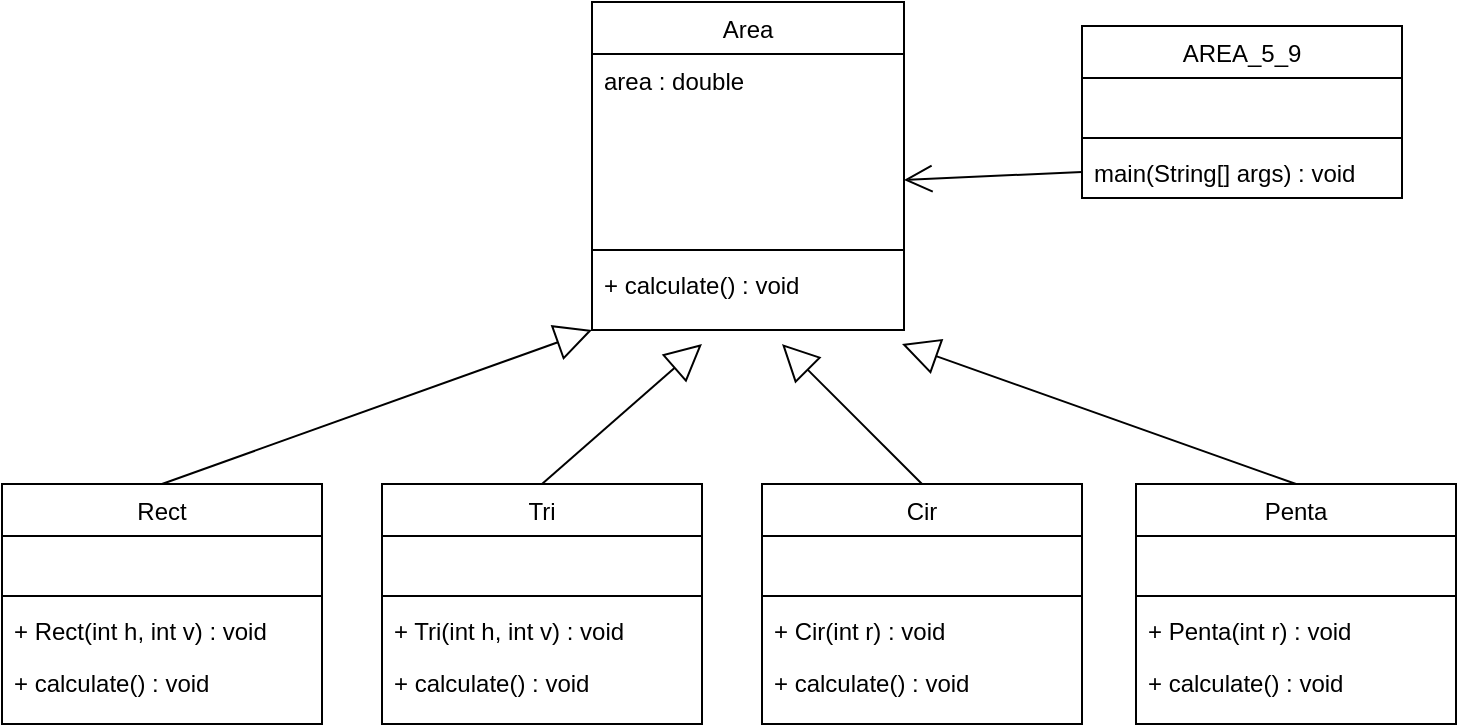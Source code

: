 <mxfile version="14.5.8" type="github">
  <diagram id="C5RBs43oDa-KdzZeNtuy" name="Page-1">
    <mxGraphModel dx="891" dy="554" grid="0" gridSize="10" guides="1" tooltips="1" connect="1" arrows="1" fold="1" page="1" pageScale="1" pageWidth="827" pageHeight="1169" math="0" shadow="0">
      <root>
        <mxCell id="WIyWlLk6GJQsqaUBKTNV-0" />
        <mxCell id="WIyWlLk6GJQsqaUBKTNV-1" parent="WIyWlLk6GJQsqaUBKTNV-0" />
        <mxCell id="zkfFHV4jXpPFQw0GAbJ--6" value="Area" style="swimlane;fontStyle=0;align=center;verticalAlign=top;childLayout=stackLayout;horizontal=1;startSize=26;horizontalStack=0;resizeParent=1;resizeLast=0;collapsible=1;marginBottom=0;rounded=0;shadow=0;strokeWidth=1;" parent="WIyWlLk6GJQsqaUBKTNV-1" vertex="1">
          <mxGeometry x="395" y="149" width="156" height="164" as="geometry">
            <mxRectangle x="130" y="380" width="160" height="26" as="alternateBounds" />
          </mxGeometry>
        </mxCell>
        <mxCell id="zkfFHV4jXpPFQw0GAbJ--7" value="area : double" style="text;align=left;verticalAlign=top;spacingLeft=4;spacingRight=4;overflow=hidden;rotatable=0;points=[[0,0.5],[1,0.5]];portConstraint=eastwest;" parent="zkfFHV4jXpPFQw0GAbJ--6" vertex="1">
          <mxGeometry y="26" width="156" height="94" as="geometry" />
        </mxCell>
        <mxCell id="zkfFHV4jXpPFQw0GAbJ--9" value="" style="line;html=1;strokeWidth=1;align=left;verticalAlign=middle;spacingTop=-1;spacingLeft=3;spacingRight=3;rotatable=0;labelPosition=right;points=[];portConstraint=eastwest;" parent="zkfFHV4jXpPFQw0GAbJ--6" vertex="1">
          <mxGeometry y="120" width="156" height="8" as="geometry" />
        </mxCell>
        <mxCell id="3-qZjBxoSehJBcelLp9S-2" value="+ calculate() : void" style="text;align=left;verticalAlign=top;spacingLeft=4;spacingRight=4;overflow=hidden;rotatable=0;points=[[0,0.5],[1,0.5]];portConstraint=eastwest;fontStyle=0" parent="zkfFHV4jXpPFQw0GAbJ--6" vertex="1">
          <mxGeometry y="128" width="156" height="36" as="geometry" />
        </mxCell>
        <mxCell id="3-qZjBxoSehJBcelLp9S-3" value="Rect" style="swimlane;fontStyle=0;align=center;verticalAlign=top;childLayout=stackLayout;horizontal=1;startSize=26;horizontalStack=0;resizeParent=1;resizeLast=0;collapsible=1;marginBottom=0;rounded=0;shadow=0;strokeWidth=1;" parent="WIyWlLk6GJQsqaUBKTNV-1" vertex="1">
          <mxGeometry x="100" y="390" width="160" height="120" as="geometry">
            <mxRectangle x="550" y="140" width="160" height="26" as="alternateBounds" />
          </mxGeometry>
        </mxCell>
        <mxCell id="3-qZjBxoSehJBcelLp9S-7" value=" " style="text;align=left;verticalAlign=top;spacingLeft=4;spacingRight=4;overflow=hidden;rotatable=0;points=[[0,0.5],[1,0.5]];portConstraint=eastwest;rounded=0;shadow=0;html=0;" parent="3-qZjBxoSehJBcelLp9S-3" vertex="1">
          <mxGeometry y="26" width="160" height="26" as="geometry" />
        </mxCell>
        <mxCell id="3-qZjBxoSehJBcelLp9S-9" value="" style="line;html=1;strokeWidth=1;align=left;verticalAlign=middle;spacingTop=-1;spacingLeft=3;spacingRight=3;rotatable=0;labelPosition=right;points=[];portConstraint=eastwest;" parent="3-qZjBxoSehJBcelLp9S-3" vertex="1">
          <mxGeometry y="52" width="160" height="8" as="geometry" />
        </mxCell>
        <mxCell id="3-qZjBxoSehJBcelLp9S-10" value="+ Rect(int h, int v) : void" style="text;align=left;verticalAlign=top;spacingLeft=4;spacingRight=4;overflow=hidden;rotatable=0;points=[[0,0.5],[1,0.5]];portConstraint=eastwest;" parent="3-qZjBxoSehJBcelLp9S-3" vertex="1">
          <mxGeometry y="60" width="160" height="26" as="geometry" />
        </mxCell>
        <mxCell id="3-qZjBxoSehJBcelLp9S-11" value="+ calculate() : void" style="text;align=left;verticalAlign=top;spacingLeft=4;spacingRight=4;overflow=hidden;rotatable=0;points=[[0,0.5],[1,0.5]];portConstraint=eastwest;" parent="3-qZjBxoSehJBcelLp9S-3" vertex="1">
          <mxGeometry y="86" width="160" height="26" as="geometry" />
        </mxCell>
        <mxCell id="3-qZjBxoSehJBcelLp9S-12" value="Penta" style="swimlane;fontStyle=0;align=center;verticalAlign=top;childLayout=stackLayout;horizontal=1;startSize=26;horizontalStack=0;resizeParent=1;resizeLast=0;collapsible=1;marginBottom=0;rounded=0;shadow=0;strokeWidth=1;" parent="WIyWlLk6GJQsqaUBKTNV-1" vertex="1">
          <mxGeometry x="667" y="390" width="160" height="120" as="geometry">
            <mxRectangle x="550" y="140" width="160" height="26" as="alternateBounds" />
          </mxGeometry>
        </mxCell>
        <mxCell id="3-qZjBxoSehJBcelLp9S-13" value=" " style="text;align=left;verticalAlign=top;spacingLeft=4;spacingRight=4;overflow=hidden;rotatable=0;points=[[0,0.5],[1,0.5]];portConstraint=eastwest;rounded=0;shadow=0;html=0;" parent="3-qZjBxoSehJBcelLp9S-12" vertex="1">
          <mxGeometry y="26" width="160" height="26" as="geometry" />
        </mxCell>
        <mxCell id="3-qZjBxoSehJBcelLp9S-14" value="" style="line;html=1;strokeWidth=1;align=left;verticalAlign=middle;spacingTop=-1;spacingLeft=3;spacingRight=3;rotatable=0;labelPosition=right;points=[];portConstraint=eastwest;" parent="3-qZjBxoSehJBcelLp9S-12" vertex="1">
          <mxGeometry y="52" width="160" height="8" as="geometry" />
        </mxCell>
        <mxCell id="3-qZjBxoSehJBcelLp9S-15" value="+ Penta(int r) : void" style="text;align=left;verticalAlign=top;spacingLeft=4;spacingRight=4;overflow=hidden;rotatable=0;points=[[0,0.5],[1,0.5]];portConstraint=eastwest;" parent="3-qZjBxoSehJBcelLp9S-12" vertex="1">
          <mxGeometry y="60" width="160" height="26" as="geometry" />
        </mxCell>
        <mxCell id="3-qZjBxoSehJBcelLp9S-16" value="+ calculate() : void" style="text;align=left;verticalAlign=top;spacingLeft=4;spacingRight=4;overflow=hidden;rotatable=0;points=[[0,0.5],[1,0.5]];portConstraint=eastwest;" parent="3-qZjBxoSehJBcelLp9S-12" vertex="1">
          <mxGeometry y="86" width="160" height="26" as="geometry" />
        </mxCell>
        <mxCell id="3-qZjBxoSehJBcelLp9S-17" value="Cir" style="swimlane;fontStyle=0;align=center;verticalAlign=top;childLayout=stackLayout;horizontal=1;startSize=26;horizontalStack=0;resizeParent=1;resizeLast=0;collapsible=1;marginBottom=0;rounded=0;shadow=0;strokeWidth=1;" parent="WIyWlLk6GJQsqaUBKTNV-1" vertex="1">
          <mxGeometry x="480" y="390" width="160" height="120" as="geometry">
            <mxRectangle x="550" y="140" width="160" height="26" as="alternateBounds" />
          </mxGeometry>
        </mxCell>
        <mxCell id="3-qZjBxoSehJBcelLp9S-18" value=" " style="text;align=left;verticalAlign=top;spacingLeft=4;spacingRight=4;overflow=hidden;rotatable=0;points=[[0,0.5],[1,0.5]];portConstraint=eastwest;rounded=0;shadow=0;html=0;" parent="3-qZjBxoSehJBcelLp9S-17" vertex="1">
          <mxGeometry y="26" width="160" height="26" as="geometry" />
        </mxCell>
        <mxCell id="3-qZjBxoSehJBcelLp9S-19" value="" style="line;html=1;strokeWidth=1;align=left;verticalAlign=middle;spacingTop=-1;spacingLeft=3;spacingRight=3;rotatable=0;labelPosition=right;points=[];portConstraint=eastwest;" parent="3-qZjBxoSehJBcelLp9S-17" vertex="1">
          <mxGeometry y="52" width="160" height="8" as="geometry" />
        </mxCell>
        <mxCell id="3-qZjBxoSehJBcelLp9S-20" value="+ Cir(int r) : void" style="text;align=left;verticalAlign=top;spacingLeft=4;spacingRight=4;overflow=hidden;rotatable=0;points=[[0,0.5],[1,0.5]];portConstraint=eastwest;" parent="3-qZjBxoSehJBcelLp9S-17" vertex="1">
          <mxGeometry y="60" width="160" height="26" as="geometry" />
        </mxCell>
        <mxCell id="3-qZjBxoSehJBcelLp9S-21" value="+ calculate() : void" style="text;align=left;verticalAlign=top;spacingLeft=4;spacingRight=4;overflow=hidden;rotatable=0;points=[[0,0.5],[1,0.5]];portConstraint=eastwest;" parent="3-qZjBxoSehJBcelLp9S-17" vertex="1">
          <mxGeometry y="86" width="160" height="26" as="geometry" />
        </mxCell>
        <mxCell id="3-qZjBxoSehJBcelLp9S-22" value="Tri" style="swimlane;fontStyle=0;align=center;verticalAlign=top;childLayout=stackLayout;horizontal=1;startSize=26;horizontalStack=0;resizeParent=1;resizeLast=0;collapsible=1;marginBottom=0;rounded=0;shadow=0;strokeWidth=1;" parent="WIyWlLk6GJQsqaUBKTNV-1" vertex="1">
          <mxGeometry x="290" y="390" width="160" height="120" as="geometry">
            <mxRectangle x="550" y="140" width="160" height="26" as="alternateBounds" />
          </mxGeometry>
        </mxCell>
        <mxCell id="3-qZjBxoSehJBcelLp9S-23" value=" " style="text;align=left;verticalAlign=top;spacingLeft=4;spacingRight=4;overflow=hidden;rotatable=0;points=[[0,0.5],[1,0.5]];portConstraint=eastwest;rounded=0;shadow=0;html=0;" parent="3-qZjBxoSehJBcelLp9S-22" vertex="1">
          <mxGeometry y="26" width="160" height="26" as="geometry" />
        </mxCell>
        <mxCell id="3-qZjBxoSehJBcelLp9S-24" value="" style="line;html=1;strokeWidth=1;align=left;verticalAlign=middle;spacingTop=-1;spacingLeft=3;spacingRight=3;rotatable=0;labelPosition=right;points=[];portConstraint=eastwest;" parent="3-qZjBxoSehJBcelLp9S-22" vertex="1">
          <mxGeometry y="52" width="160" height="8" as="geometry" />
        </mxCell>
        <mxCell id="3-qZjBxoSehJBcelLp9S-25" value="+ Tri(int h, int v) : void" style="text;align=left;verticalAlign=top;spacingLeft=4;spacingRight=4;overflow=hidden;rotatable=0;points=[[0,0.5],[1,0.5]];portConstraint=eastwest;" parent="3-qZjBxoSehJBcelLp9S-22" vertex="1">
          <mxGeometry y="60" width="160" height="26" as="geometry" />
        </mxCell>
        <mxCell id="3-qZjBxoSehJBcelLp9S-26" value="+ calculate() : void" style="text;align=left;verticalAlign=top;spacingLeft=4;spacingRight=4;overflow=hidden;rotatable=0;points=[[0,0.5],[1,0.5]];portConstraint=eastwest;" parent="3-qZjBxoSehJBcelLp9S-22" vertex="1">
          <mxGeometry y="86" width="160" height="26" as="geometry" />
        </mxCell>
        <mxCell id="3-qZjBxoSehJBcelLp9S-27" value="" style="endArrow=block;endSize=16;endFill=0;html=1;entryX=0;entryY=1;entryDx=0;entryDy=0;exitX=0.5;exitY=0;exitDx=0;exitDy=0;" parent="WIyWlLk6GJQsqaUBKTNV-1" source="3-qZjBxoSehJBcelLp9S-3" target="zkfFHV4jXpPFQw0GAbJ--6" edge="1">
          <mxGeometry width="160" relative="1" as="geometry">
            <mxPoint x="330" y="360" as="sourcePoint" />
            <mxPoint x="490" y="360" as="targetPoint" />
          </mxGeometry>
        </mxCell>
        <mxCell id="3-qZjBxoSehJBcelLp9S-28" value="" style="endArrow=block;endSize=16;endFill=0;html=1;exitX=0.5;exitY=0;exitDx=0;exitDy=0;" parent="WIyWlLk6GJQsqaUBKTNV-1" source="3-qZjBxoSehJBcelLp9S-22" edge="1">
          <mxGeometry width="160" relative="1" as="geometry">
            <mxPoint x="190" y="400" as="sourcePoint" />
            <mxPoint x="450" y="320" as="targetPoint" />
          </mxGeometry>
        </mxCell>
        <mxCell id="3-qZjBxoSehJBcelLp9S-29" value="" style="endArrow=block;endSize=16;endFill=0;html=1;exitX=0.5;exitY=0;exitDx=0;exitDy=0;" parent="WIyWlLk6GJQsqaUBKTNV-1" source="3-qZjBxoSehJBcelLp9S-17" edge="1">
          <mxGeometry width="160" relative="1" as="geometry">
            <mxPoint x="440" y="400" as="sourcePoint" />
            <mxPoint x="490" y="320" as="targetPoint" />
          </mxGeometry>
        </mxCell>
        <mxCell id="3-qZjBxoSehJBcelLp9S-30" value="" style="endArrow=block;endSize=16;endFill=0;html=1;exitX=0.5;exitY=0;exitDx=0;exitDy=0;" parent="WIyWlLk6GJQsqaUBKTNV-1" source="3-qZjBxoSehJBcelLp9S-12" edge="1">
          <mxGeometry width="160" relative="1" as="geometry">
            <mxPoint x="570" y="400" as="sourcePoint" />
            <mxPoint x="550" y="320" as="targetPoint" />
          </mxGeometry>
        </mxCell>
        <mxCell id="3-qZjBxoSehJBcelLp9S-31" value="AREA_5_9" style="swimlane;fontStyle=0;align=center;verticalAlign=top;childLayout=stackLayout;horizontal=1;startSize=26;horizontalStack=0;resizeParent=1;resizeLast=0;collapsible=1;marginBottom=0;rounded=0;shadow=0;strokeWidth=1;" parent="WIyWlLk6GJQsqaUBKTNV-1" vertex="1">
          <mxGeometry x="640" y="161" width="160" height="86" as="geometry">
            <mxRectangle x="550" y="140" width="160" height="26" as="alternateBounds" />
          </mxGeometry>
        </mxCell>
        <mxCell id="3-qZjBxoSehJBcelLp9S-36" value=" " style="text;align=left;verticalAlign=top;spacingLeft=4;spacingRight=4;overflow=hidden;rotatable=0;points=[[0,0.5],[1,0.5]];portConstraint=eastwest;rounded=0;shadow=0;html=0;" parent="3-qZjBxoSehJBcelLp9S-31" vertex="1">
          <mxGeometry y="26" width="160" height="26" as="geometry" />
        </mxCell>
        <mxCell id="3-qZjBxoSehJBcelLp9S-37" value="" style="line;html=1;strokeWidth=1;align=left;verticalAlign=middle;spacingTop=-1;spacingLeft=3;spacingRight=3;rotatable=0;labelPosition=right;points=[];portConstraint=eastwest;" parent="3-qZjBxoSehJBcelLp9S-31" vertex="1">
          <mxGeometry y="52" width="160" height="8" as="geometry" />
        </mxCell>
        <mxCell id="3-qZjBxoSehJBcelLp9S-39" value="main(String[] args) : void" style="text;align=left;verticalAlign=top;spacingLeft=4;spacingRight=4;overflow=hidden;rotatable=0;points=[[0,0.5],[1,0.5]];portConstraint=eastwest;" parent="3-qZjBxoSehJBcelLp9S-31" vertex="1">
          <mxGeometry y="60" width="160" height="26" as="geometry" />
        </mxCell>
        <mxCell id="3-qZjBxoSehJBcelLp9S-40" value="" style="endArrow=open;endFill=1;endSize=12;html=1;exitX=0;exitY=0.5;exitDx=0;exitDy=0;entryX=1;entryY=0.67;entryDx=0;entryDy=0;entryPerimeter=0;" parent="WIyWlLk6GJQsqaUBKTNV-1" source="3-qZjBxoSehJBcelLp9S-39" target="zkfFHV4jXpPFQw0GAbJ--7" edge="1">
          <mxGeometry width="160" relative="1" as="geometry">
            <mxPoint x="330" y="360" as="sourcePoint" />
            <mxPoint x="490" y="360" as="targetPoint" />
          </mxGeometry>
        </mxCell>
      </root>
    </mxGraphModel>
  </diagram>
</mxfile>
